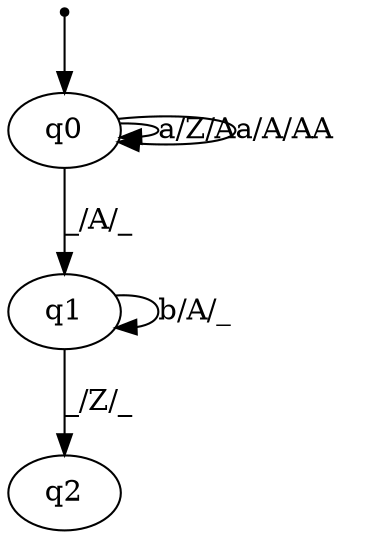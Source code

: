 digraph{
inic[shape=point];
inic->q0;

q0->q0 [label="a/Z/A"];
q0->q0 [label="a/A/AA"];
q0->q1 [label="_/A/_"];
q1->q1 [label="b/A/_"];
q1->q2 [label="_/Z/_"]

}

